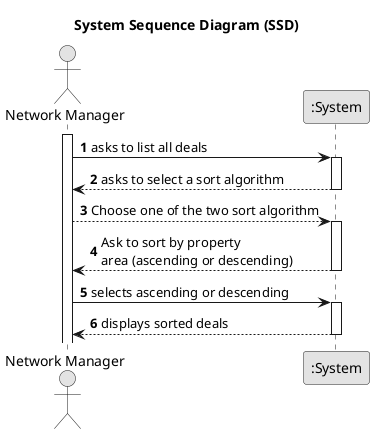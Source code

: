 @startuml
skinparam monochrome true
skinparam packageStyle rectangle
skinparam shadowing false

title System Sequence Diagram (SSD)

autonumber

actor "Network Manager" as SM
participant ":System" as System

activate SM

    SM -> System : asks to list all deals
    activate System

        System --> SM : asks to select a sort algorithm
    deactivate System

        SM --> System : Choose one of the two sort algorithm
        activate System

        System --> SM : Ask to sort by property \narea (ascending or descending)
        deactivate System

    SM -> System : selects ascending or descending
    activate System

        System --> SM : displays sorted deals
    deactivate System


@enduml